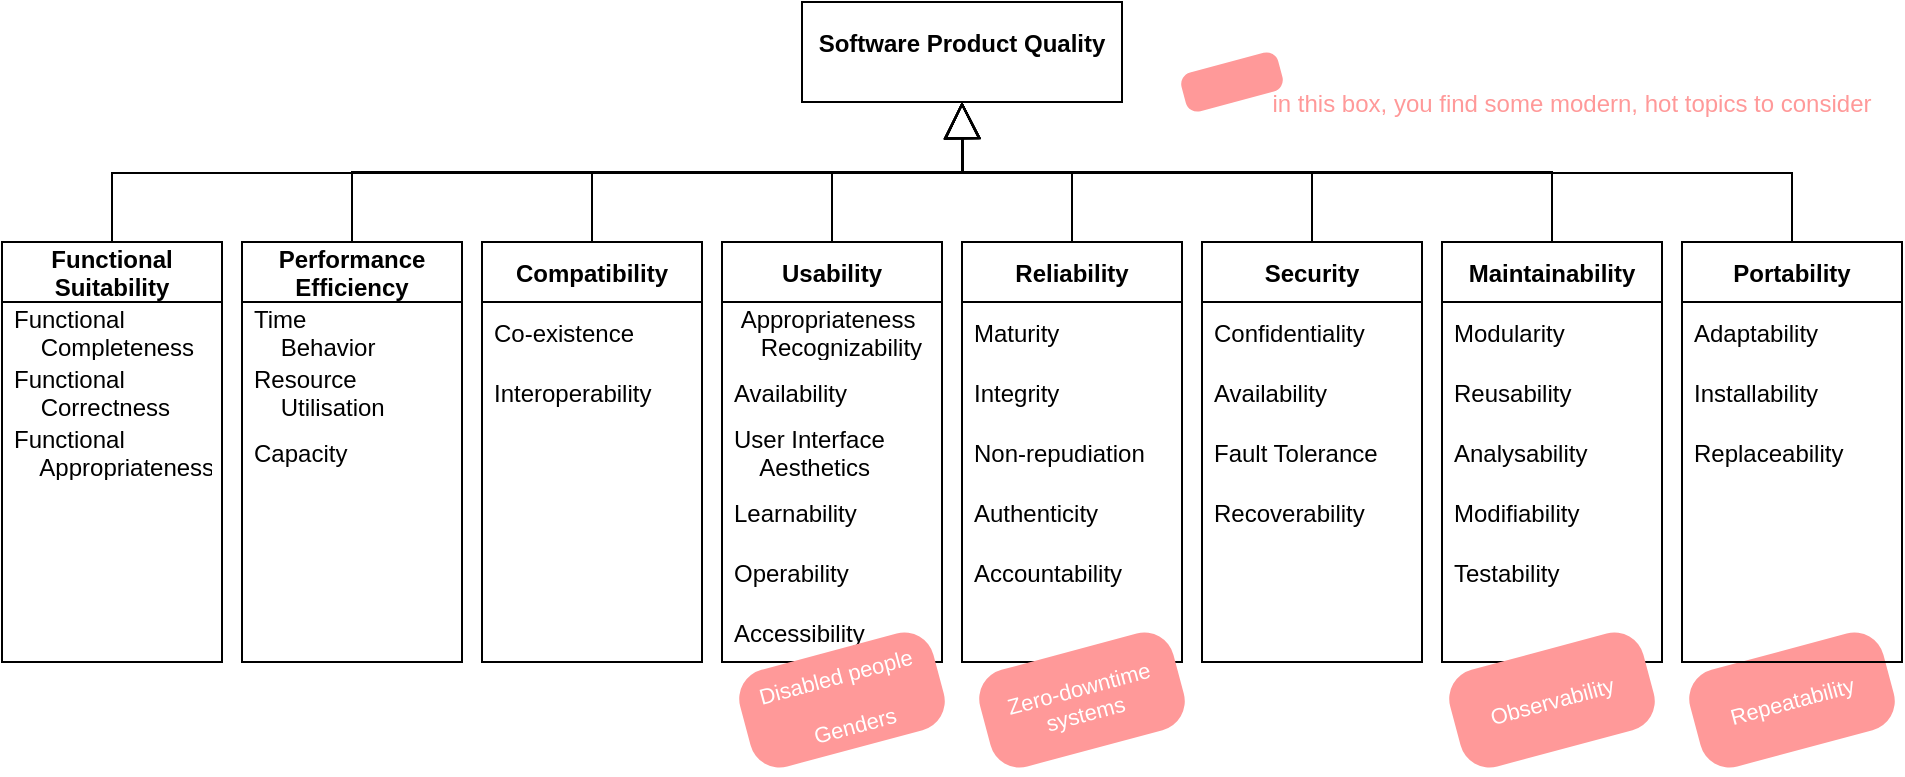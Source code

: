 <mxfile version="20.2.6" type="device"><diagram id="czvxAb2iKpPtE8EkLGl7" name="Seite-1"><mxGraphModel dx="946" dy="551" grid="1" gridSize="10" guides="1" tooltips="1" connect="1" arrows="1" fold="1" page="1" pageScale="1" pageWidth="1169" pageHeight="827" math="0" shadow="0"><root><mxCell id="0"/><mxCell id="1" parent="0"/><mxCell id="L7OUzsxzNEVT8pOXIUQ5-13" value="&#10;Software Product Quality" style="verticalAlign=top;align=center;overflow=fill;fontSize=12;fontFamily=Helvetica;fontStyle=1" parent="1" vertex="1"><mxGeometry x="440" y="40" width="160" height="50" as="geometry"/></mxCell><mxCell id="gGhPqQ-JlkbUOsqNvGfJ-32" value="Repeatability" style="rounded=1;fontSize=11;fillColor=#FF9999;strokeColor=none;fontColor=#FFFFFF;verticalAlign=middle;rotation=-15;arcSize=30;" parent="1" vertex="1"><mxGeometry x="885" y="364" width="100" height="50" as="geometry"/></mxCell><mxCell id="9X4l0IQlaEuJvsT15UHs-3" value="&#10;Functional&#10;Suitability&#10; " style="swimlane;fontStyle=1;childLayout=stackLayout;horizontal=1;startSize=30;horizontalStack=0;resizeParent=1;resizeParentMax=0;resizeLast=0;collapsible=1;marginBottom=0;fillColor=default;html=0;" vertex="1" parent="1"><mxGeometry x="40" y="160" width="110" height="210" as="geometry"><mxRectangle x="40" y="160" width="100" height="70" as="alternateBounds"/></mxGeometry></mxCell><mxCell id="9X4l0IQlaEuJvsT15UHs-4" value="Functional&#10;    Completeness" style="text;strokeColor=none;fillColor=none;align=left;verticalAlign=middle;spacingLeft=4;spacingRight=4;overflow=hidden;points=[[0,0.5],[1,0.5]];portConstraint=eastwest;rotatable=0;html=0;fontStyle=0" vertex="1" parent="9X4l0IQlaEuJvsT15UHs-3"><mxGeometry y="30" width="110" height="30" as="geometry"/></mxCell><mxCell id="9X4l0IQlaEuJvsT15UHs-5" value="Functional&#10;    Correctness" style="text;strokeColor=none;fillColor=none;align=left;verticalAlign=middle;spacingLeft=4;spacingRight=4;overflow=hidden;points=[[0,0.5],[1,0.5]];portConstraint=eastwest;rotatable=0;html=0;" vertex="1" parent="9X4l0IQlaEuJvsT15UHs-3"><mxGeometry y="60" width="110" height="30" as="geometry"/></mxCell><mxCell id="9X4l0IQlaEuJvsT15UHs-6" value="Functional&#10;    Appropriateness" style="text;strokeColor=none;fillColor=none;align=left;verticalAlign=middle;spacingLeft=4;spacingRight=4;overflow=hidden;points=[[0,0.5],[1,0.5]];portConstraint=eastwest;rotatable=0;html=0;" vertex="1" parent="9X4l0IQlaEuJvsT15UHs-3"><mxGeometry y="90" width="110" height="30" as="geometry"/></mxCell><mxCell id="9X4l0IQlaEuJvsT15UHs-10" style="text;strokeColor=none;fillColor=none;align=left;verticalAlign=middle;spacingLeft=4;spacingRight=4;overflow=hidden;points=[[0,0.5],[1,0.5]];portConstraint=eastwest;rotatable=0;html=0;" vertex="1" parent="9X4l0IQlaEuJvsT15UHs-3"><mxGeometry y="120" width="110" height="30" as="geometry"/></mxCell><mxCell id="9X4l0IQlaEuJvsT15UHs-9" style="text;strokeColor=none;fillColor=none;align=left;verticalAlign=middle;spacingLeft=4;spacingRight=4;overflow=hidden;points=[[0,0.5],[1,0.5]];portConstraint=eastwest;rotatable=0;html=0;" vertex="1" parent="9X4l0IQlaEuJvsT15UHs-3"><mxGeometry y="150" width="110" height="30" as="geometry"/></mxCell><mxCell id="9X4l0IQlaEuJvsT15UHs-8" style="text;strokeColor=none;fillColor=none;align=left;verticalAlign=middle;spacingLeft=4;spacingRight=4;overflow=hidden;points=[[0,0.5],[1,0.5]];portConstraint=eastwest;rotatable=0;html=0;" vertex="1" parent="9X4l0IQlaEuJvsT15UHs-3"><mxGeometry y="180" width="110" height="30" as="geometry"/></mxCell><mxCell id="9X4l0IQlaEuJvsT15UHs-11" value="&#10;Performance&#10;Efficiency&#10; " style="swimlane;fontStyle=1;childLayout=stackLayout;horizontal=1;startSize=30;horizontalStack=0;resizeParent=1;resizeParentMax=0;resizeLast=0;collapsible=1;marginBottom=0;fillColor=default;html=0;" vertex="1" parent="1"><mxGeometry x="160" y="160" width="110" height="210" as="geometry"><mxRectangle x="40" y="160" width="100" height="70" as="alternateBounds"/></mxGeometry></mxCell><mxCell id="9X4l0IQlaEuJvsT15UHs-12" value="Time&#10;    Behavior" style="text;strokeColor=none;fillColor=none;align=left;verticalAlign=middle;spacingLeft=4;spacingRight=4;overflow=hidden;points=[[0,0.5],[1,0.5]];portConstraint=eastwest;rotatable=0;html=0;fontStyle=0" vertex="1" parent="9X4l0IQlaEuJvsT15UHs-11"><mxGeometry y="30" width="110" height="30" as="geometry"/></mxCell><mxCell id="9X4l0IQlaEuJvsT15UHs-13" value="Resource&#10;    Utilisation" style="text;strokeColor=none;fillColor=none;align=left;verticalAlign=middle;spacingLeft=4;spacingRight=4;overflow=hidden;points=[[0,0.5],[1,0.5]];portConstraint=eastwest;rotatable=0;html=0;" vertex="1" parent="9X4l0IQlaEuJvsT15UHs-11"><mxGeometry y="60" width="110" height="30" as="geometry"/></mxCell><mxCell id="9X4l0IQlaEuJvsT15UHs-14" value="Capacity " style="text;strokeColor=none;fillColor=none;align=left;verticalAlign=middle;spacingLeft=4;spacingRight=4;overflow=hidden;points=[[0,0.5],[1,0.5]];portConstraint=eastwest;rotatable=0;html=0;" vertex="1" parent="9X4l0IQlaEuJvsT15UHs-11"><mxGeometry y="90" width="110" height="30" as="geometry"/></mxCell><mxCell id="9X4l0IQlaEuJvsT15UHs-15" style="text;strokeColor=none;fillColor=none;align=left;verticalAlign=middle;spacingLeft=4;spacingRight=4;overflow=hidden;points=[[0,0.5],[1,0.5]];portConstraint=eastwest;rotatable=0;html=0;" vertex="1" parent="9X4l0IQlaEuJvsT15UHs-11"><mxGeometry y="120" width="110" height="30" as="geometry"/></mxCell><mxCell id="9X4l0IQlaEuJvsT15UHs-16" style="text;strokeColor=none;fillColor=none;align=left;verticalAlign=middle;spacingLeft=4;spacingRight=4;overflow=hidden;points=[[0,0.5],[1,0.5]];portConstraint=eastwest;rotatable=0;html=0;" vertex="1" parent="9X4l0IQlaEuJvsT15UHs-11"><mxGeometry y="150" width="110" height="30" as="geometry"/></mxCell><mxCell id="9X4l0IQlaEuJvsT15UHs-17" style="text;strokeColor=none;fillColor=none;align=left;verticalAlign=middle;spacingLeft=4;spacingRight=4;overflow=hidden;points=[[0,0.5],[1,0.5]];portConstraint=eastwest;rotatable=0;html=0;" vertex="1" parent="9X4l0IQlaEuJvsT15UHs-11"><mxGeometry y="180" width="110" height="30" as="geometry"/></mxCell><mxCell id="9X4l0IQlaEuJvsT15UHs-18" value="Compatibility" style="swimlane;fontStyle=1;childLayout=stackLayout;horizontal=1;startSize=30;horizontalStack=0;resizeParent=1;resizeParentMax=0;resizeLast=0;collapsible=1;marginBottom=0;fillColor=default;html=0;" vertex="1" parent="1"><mxGeometry x="280" y="160" width="110" height="210" as="geometry"><mxRectangle x="40" y="160" width="100" height="70" as="alternateBounds"/></mxGeometry></mxCell><mxCell id="9X4l0IQlaEuJvsT15UHs-19" value="Co-existence" style="text;strokeColor=none;fillColor=none;align=left;verticalAlign=middle;spacingLeft=4;spacingRight=4;overflow=hidden;points=[[0,0.5],[1,0.5]];portConstraint=eastwest;rotatable=0;html=0;fontStyle=0" vertex="1" parent="9X4l0IQlaEuJvsT15UHs-18"><mxGeometry y="30" width="110" height="30" as="geometry"/></mxCell><mxCell id="9X4l0IQlaEuJvsT15UHs-20" value="Interoperability" style="text;strokeColor=none;fillColor=none;align=left;verticalAlign=middle;spacingLeft=4;spacingRight=4;overflow=hidden;points=[[0,0.5],[1,0.5]];portConstraint=eastwest;rotatable=0;html=0;" vertex="1" parent="9X4l0IQlaEuJvsT15UHs-18"><mxGeometry y="60" width="110" height="30" as="geometry"/></mxCell><mxCell id="9X4l0IQlaEuJvsT15UHs-22" style="text;strokeColor=none;fillColor=none;align=left;verticalAlign=middle;spacingLeft=4;spacingRight=4;overflow=hidden;points=[[0,0.5],[1,0.5]];portConstraint=eastwest;rotatable=0;html=0;" vertex="1" parent="9X4l0IQlaEuJvsT15UHs-18"><mxGeometry y="90" width="110" height="30" as="geometry"/></mxCell><mxCell id="9X4l0IQlaEuJvsT15UHs-23" style="text;strokeColor=none;fillColor=none;align=left;verticalAlign=middle;spacingLeft=4;spacingRight=4;overflow=hidden;points=[[0,0.5],[1,0.5]];portConstraint=eastwest;rotatable=0;html=0;" vertex="1" parent="9X4l0IQlaEuJvsT15UHs-18"><mxGeometry y="120" width="110" height="30" as="geometry"/></mxCell><mxCell id="9X4l0IQlaEuJvsT15UHs-24" style="text;strokeColor=none;fillColor=none;align=left;verticalAlign=middle;spacingLeft=4;spacingRight=4;overflow=hidden;points=[[0,0.5],[1,0.5]];portConstraint=eastwest;rotatable=0;html=0;" vertex="1" parent="9X4l0IQlaEuJvsT15UHs-18"><mxGeometry y="150" width="110" height="30" as="geometry"/></mxCell><mxCell id="9X4l0IQlaEuJvsT15UHs-25" style="text;strokeColor=none;fillColor=none;align=left;verticalAlign=middle;spacingLeft=4;spacingRight=4;overflow=hidden;points=[[0,0.5],[1,0.5]];portConstraint=eastwest;rotatable=0;html=0;" vertex="1" parent="9X4l0IQlaEuJvsT15UHs-18"><mxGeometry y="180" width="110" height="30" as="geometry"/></mxCell><mxCell id="9X4l0IQlaEuJvsT15UHs-27" value="Usability" style="swimlane;fontStyle=1;childLayout=stackLayout;horizontal=1;startSize=30;horizontalStack=0;resizeParent=1;resizeParentMax=0;resizeLast=0;collapsible=1;marginBottom=0;fillColor=default;html=0;" vertex="1" parent="1"><mxGeometry x="400" y="160" width="110" height="210" as="geometry"><mxRectangle x="40" y="160" width="100" height="70" as="alternateBounds"/></mxGeometry></mxCell><mxCell id="9X4l0IQlaEuJvsT15UHs-28" value=" Appropriateness&#10;    Recognizability" style="text;strokeColor=none;fillColor=none;align=left;verticalAlign=middle;spacingLeft=4;spacingRight=4;overflow=hidden;points=[[0,0.5],[1,0.5]];portConstraint=eastwest;rotatable=0;html=0;fontStyle=0" vertex="1" parent="9X4l0IQlaEuJvsT15UHs-27"><mxGeometry y="30" width="110" height="30" as="geometry"/></mxCell><mxCell id="9X4l0IQlaEuJvsT15UHs-29" value="Availability" style="text;strokeColor=none;fillColor=none;align=left;verticalAlign=middle;spacingLeft=4;spacingRight=4;overflow=hidden;points=[[0,0.5],[1,0.5]];portConstraint=eastwest;rotatable=0;html=0;" vertex="1" parent="9X4l0IQlaEuJvsT15UHs-27"><mxGeometry y="60" width="110" height="30" as="geometry"/></mxCell><mxCell id="9X4l0IQlaEuJvsT15UHs-30" value="User Interface&#10;    Aesthetics" style="text;strokeColor=none;fillColor=none;align=left;verticalAlign=middle;spacingLeft=4;spacingRight=4;overflow=hidden;points=[[0,0.5],[1,0.5]];portConstraint=eastwest;rotatable=0;html=0;" vertex="1" parent="9X4l0IQlaEuJvsT15UHs-27"><mxGeometry y="90" width="110" height="30" as="geometry"/></mxCell><mxCell id="9X4l0IQlaEuJvsT15UHs-31" value="Learnability" style="text;strokeColor=none;fillColor=none;align=left;verticalAlign=middle;spacingLeft=4;spacingRight=4;overflow=hidden;points=[[0,0.5],[1,0.5]];portConstraint=eastwest;rotatable=0;html=0;" vertex="1" parent="9X4l0IQlaEuJvsT15UHs-27"><mxGeometry y="120" width="110" height="30" as="geometry"/></mxCell><mxCell id="9X4l0IQlaEuJvsT15UHs-32" value="Operability" style="text;strokeColor=none;fillColor=none;align=left;verticalAlign=middle;spacingLeft=4;spacingRight=4;overflow=hidden;points=[[0,0.5],[1,0.5]];portConstraint=eastwest;rotatable=0;html=0;" vertex="1" parent="9X4l0IQlaEuJvsT15UHs-27"><mxGeometry y="150" width="110" height="30" as="geometry"/></mxCell><mxCell id="9X4l0IQlaEuJvsT15UHs-33" value="Accessibility" style="text;strokeColor=none;fillColor=none;align=left;verticalAlign=middle;spacingLeft=4;spacingRight=4;overflow=hidden;points=[[0,0.5],[1,0.5]];portConstraint=eastwest;rotatable=0;html=0;" vertex="1" parent="9X4l0IQlaEuJvsT15UHs-27"><mxGeometry y="180" width="110" height="30" as="geometry"/></mxCell><mxCell id="9X4l0IQlaEuJvsT15UHs-35" value="" style="rounded=1;fontSize=11;fillColor=#FF9999;strokeColor=none;fontColor=#FFFFFF;verticalAlign=top;rotation=-15;arcSize=30;" vertex="1" parent="1"><mxGeometry x="630" y="70" width="50" height="20" as="geometry"/></mxCell><mxCell id="9X4l0IQlaEuJvsT15UHs-36" value="in this box, you find some modern, hot topics to consider" style="text;strokeColor=none;fillColor=none;align=center;verticalAlign=middle;rounded=0;fontColor=#FF9999;" vertex="1" parent="1"><mxGeometry x="660" y="75" width="330" height="30" as="geometry"/></mxCell><mxCell id="9X4l0IQlaEuJvsT15UHs-37" value="Reliability" style="swimlane;fontStyle=1;childLayout=stackLayout;horizontal=1;startSize=30;horizontalStack=0;resizeParent=1;resizeParentMax=0;resizeLast=0;collapsible=1;marginBottom=0;fillColor=default;html=0;" vertex="1" parent="1"><mxGeometry x="520" y="160" width="110" height="210" as="geometry"><mxRectangle x="40" y="160" width="100" height="70" as="alternateBounds"/></mxGeometry></mxCell><mxCell id="9X4l0IQlaEuJvsT15UHs-38" value="Maturity" style="text;strokeColor=none;fillColor=none;align=left;verticalAlign=middle;spacingLeft=4;spacingRight=4;overflow=hidden;points=[[0,0.5],[1,0.5]];portConstraint=eastwest;rotatable=0;html=0;fontStyle=0" vertex="1" parent="9X4l0IQlaEuJvsT15UHs-37"><mxGeometry y="30" width="110" height="30" as="geometry"/></mxCell><mxCell id="9X4l0IQlaEuJvsT15UHs-39" value="Integrity" style="text;strokeColor=none;fillColor=none;align=left;verticalAlign=middle;spacingLeft=4;spacingRight=4;overflow=hidden;points=[[0,0.5],[1,0.5]];portConstraint=eastwest;rotatable=0;html=0;" vertex="1" parent="9X4l0IQlaEuJvsT15UHs-37"><mxGeometry y="60" width="110" height="30" as="geometry"/></mxCell><mxCell id="9X4l0IQlaEuJvsT15UHs-40" value="Non-repudiation" style="text;strokeColor=none;fillColor=none;align=left;verticalAlign=middle;spacingLeft=4;spacingRight=4;overflow=hidden;points=[[0,0.5],[1,0.5]];portConstraint=eastwest;rotatable=0;html=0;" vertex="1" parent="9X4l0IQlaEuJvsT15UHs-37"><mxGeometry y="90" width="110" height="30" as="geometry"/></mxCell><mxCell id="9X4l0IQlaEuJvsT15UHs-41" value="Authenticity" style="text;strokeColor=none;fillColor=none;align=left;verticalAlign=middle;spacingLeft=4;spacingRight=4;overflow=hidden;points=[[0,0.5],[1,0.5]];portConstraint=eastwest;rotatable=0;html=0;" vertex="1" parent="9X4l0IQlaEuJvsT15UHs-37"><mxGeometry y="120" width="110" height="30" as="geometry"/></mxCell><mxCell id="9X4l0IQlaEuJvsT15UHs-45" value="Accountability" style="text;strokeColor=none;fillColor=none;align=left;verticalAlign=middle;spacingLeft=4;spacingRight=4;overflow=hidden;points=[[0,0.5],[1,0.5]];portConstraint=eastwest;rotatable=0;html=0;" vertex="1" parent="9X4l0IQlaEuJvsT15UHs-37"><mxGeometry y="150" width="110" height="30" as="geometry"/></mxCell><mxCell id="9X4l0IQlaEuJvsT15UHs-44" style="text;strokeColor=none;fillColor=none;align=left;verticalAlign=middle;spacingLeft=4;spacingRight=4;overflow=hidden;points=[[0,0.5],[1,0.5]];portConstraint=eastwest;rotatable=0;html=0;" vertex="1" parent="9X4l0IQlaEuJvsT15UHs-37"><mxGeometry y="180" width="110" height="30" as="geometry"/></mxCell><mxCell id="9X4l0IQlaEuJvsT15UHs-46" value="Security" style="swimlane;fontStyle=1;childLayout=stackLayout;horizontal=1;startSize=30;horizontalStack=0;resizeParent=1;resizeParentMax=0;resizeLast=0;collapsible=1;marginBottom=0;fillColor=default;html=0;" vertex="1" parent="1"><mxGeometry x="640" y="160" width="110" height="210" as="geometry"><mxRectangle x="40" y="160" width="100" height="70" as="alternateBounds"/></mxGeometry></mxCell><mxCell id="9X4l0IQlaEuJvsT15UHs-47" value="Confidentiality" style="text;strokeColor=none;fillColor=none;align=left;verticalAlign=middle;spacingLeft=4;spacingRight=4;overflow=hidden;points=[[0,0.5],[1,0.5]];portConstraint=eastwest;rotatable=0;html=0;fontStyle=0" vertex="1" parent="9X4l0IQlaEuJvsT15UHs-46"><mxGeometry y="30" width="110" height="30" as="geometry"/></mxCell><mxCell id="9X4l0IQlaEuJvsT15UHs-48" value="Availability" style="text;strokeColor=none;fillColor=none;align=left;verticalAlign=middle;spacingLeft=4;spacingRight=4;overflow=hidden;points=[[0,0.5],[1,0.5]];portConstraint=eastwest;rotatable=0;html=0;" vertex="1" parent="9X4l0IQlaEuJvsT15UHs-46"><mxGeometry y="60" width="110" height="30" as="geometry"/></mxCell><mxCell id="9X4l0IQlaEuJvsT15UHs-49" value="Fault Tolerance" style="text;strokeColor=none;fillColor=none;align=left;verticalAlign=middle;spacingLeft=4;spacingRight=4;overflow=hidden;points=[[0,0.5],[1,0.5]];portConstraint=eastwest;rotatable=0;html=0;" vertex="1" parent="9X4l0IQlaEuJvsT15UHs-46"><mxGeometry y="90" width="110" height="30" as="geometry"/></mxCell><mxCell id="9X4l0IQlaEuJvsT15UHs-50" value="Recoverability" style="text;strokeColor=none;fillColor=none;align=left;verticalAlign=middle;spacingLeft=4;spacingRight=4;overflow=hidden;points=[[0,0.5],[1,0.5]];portConstraint=eastwest;rotatable=0;html=0;" vertex="1" parent="9X4l0IQlaEuJvsT15UHs-46"><mxGeometry y="120" width="110" height="30" as="geometry"/></mxCell><mxCell id="9X4l0IQlaEuJvsT15UHs-51" style="text;strokeColor=none;fillColor=none;align=left;verticalAlign=middle;spacingLeft=4;spacingRight=4;overflow=hidden;points=[[0,0.5],[1,0.5]];portConstraint=eastwest;rotatable=0;html=0;" vertex="1" parent="9X4l0IQlaEuJvsT15UHs-46"><mxGeometry y="150" width="110" height="30" as="geometry"/></mxCell><mxCell id="9X4l0IQlaEuJvsT15UHs-52" style="text;strokeColor=none;fillColor=none;align=left;verticalAlign=middle;spacingLeft=4;spacingRight=4;overflow=hidden;points=[[0,0.5],[1,0.5]];portConstraint=eastwest;rotatable=0;html=0;" vertex="1" parent="9X4l0IQlaEuJvsT15UHs-46"><mxGeometry y="180" width="110" height="30" as="geometry"/></mxCell><mxCell id="gGhPqQ-JlkbUOsqNvGfJ-29" value="Disabled people&#10;&#10;  Genders" style="rounded=1;fontSize=11;fillColor=#FF9999;strokeColor=none;fontColor=#FFFFFF;verticalAlign=top;rotation=-15;arcSize=30;align=center;" parent="1" vertex="1"><mxGeometry x="410" y="364" width="100" height="50" as="geometry"/></mxCell><mxCell id="gGhPqQ-JlkbUOsqNvGfJ-30" value="Zero-downtime&#10;systems" style="rounded=1;fontSize=11;fillColor=#FF9999;strokeColor=none;fontColor=#FFFFFF;verticalAlign=middle;rotation=-15;arcSize=30;align=center;" parent="1" vertex="1"><mxGeometry x="530" y="364" width="100" height="50" as="geometry"/></mxCell><mxCell id="9X4l0IQlaEuJvsT15UHs-53" value="Maintainability" style="swimlane;fontStyle=1;childLayout=stackLayout;horizontal=1;startSize=30;horizontalStack=0;resizeParent=1;resizeParentMax=0;resizeLast=0;collapsible=1;marginBottom=0;fillColor=default;html=0;" vertex="1" parent="1"><mxGeometry x="760" y="160" width="110" height="210" as="geometry"><mxRectangle x="40" y="160" width="100" height="70" as="alternateBounds"/></mxGeometry></mxCell><mxCell id="9X4l0IQlaEuJvsT15UHs-54" value="Modularity" style="text;strokeColor=none;fillColor=none;align=left;verticalAlign=middle;spacingLeft=4;spacingRight=4;overflow=hidden;points=[[0,0.5],[1,0.5]];portConstraint=eastwest;rotatable=0;html=0;fontStyle=0" vertex="1" parent="9X4l0IQlaEuJvsT15UHs-53"><mxGeometry y="30" width="110" height="30" as="geometry"/></mxCell><mxCell id="9X4l0IQlaEuJvsT15UHs-55" value="Reusability" style="text;strokeColor=none;fillColor=none;align=left;verticalAlign=middle;spacingLeft=4;spacingRight=4;overflow=hidden;points=[[0,0.5],[1,0.5]];portConstraint=eastwest;rotatable=0;html=0;" vertex="1" parent="9X4l0IQlaEuJvsT15UHs-53"><mxGeometry y="60" width="110" height="30" as="geometry"/></mxCell><mxCell id="9X4l0IQlaEuJvsT15UHs-56" value="Analysability" style="text;strokeColor=none;fillColor=none;align=left;verticalAlign=middle;spacingLeft=4;spacingRight=4;overflow=hidden;points=[[0,0.5],[1,0.5]];portConstraint=eastwest;rotatable=0;html=0;" vertex="1" parent="9X4l0IQlaEuJvsT15UHs-53"><mxGeometry y="90" width="110" height="30" as="geometry"/></mxCell><mxCell id="9X4l0IQlaEuJvsT15UHs-57" value="Modifiability" style="text;strokeColor=none;fillColor=none;align=left;verticalAlign=middle;spacingLeft=4;spacingRight=4;overflow=hidden;points=[[0,0.5],[1,0.5]];portConstraint=eastwest;rotatable=0;html=0;" vertex="1" parent="9X4l0IQlaEuJvsT15UHs-53"><mxGeometry y="120" width="110" height="30" as="geometry"/></mxCell><mxCell id="9X4l0IQlaEuJvsT15UHs-58" value="Testability" style="text;strokeColor=none;fillColor=none;align=left;verticalAlign=middle;spacingLeft=4;spacingRight=4;overflow=hidden;points=[[0,0.5],[1,0.5]];portConstraint=eastwest;rotatable=0;html=0;" vertex="1" parent="9X4l0IQlaEuJvsT15UHs-53"><mxGeometry y="150" width="110" height="30" as="geometry"/></mxCell><mxCell id="9X4l0IQlaEuJvsT15UHs-59" style="text;strokeColor=none;fillColor=none;align=left;verticalAlign=middle;spacingLeft=4;spacingRight=4;overflow=hidden;points=[[0,0.5],[1,0.5]];portConstraint=eastwest;rotatable=0;html=0;" vertex="1" parent="9X4l0IQlaEuJvsT15UHs-53"><mxGeometry y="180" width="110" height="30" as="geometry"/></mxCell><mxCell id="gGhPqQ-JlkbUOsqNvGfJ-31" value="Observability" style="rounded=1;fontSize=11;fillColor=#FF9999;strokeColor=none;fontColor=#FFFFFF;verticalAlign=middle;rotation=-15;arcSize=30;" parent="1" vertex="1"><mxGeometry x="765" y="364" width="100" height="50" as="geometry"/></mxCell><mxCell id="9X4l0IQlaEuJvsT15UHs-60" value="Portability" style="swimlane;fontStyle=1;childLayout=stackLayout;horizontal=1;startSize=30;horizontalStack=0;resizeParent=1;resizeParentMax=0;resizeLast=0;collapsible=1;marginBottom=0;fillColor=default;html=0;" vertex="1" parent="1"><mxGeometry x="880" y="160" width="110" height="210" as="geometry"><mxRectangle x="40" y="160" width="100" height="70" as="alternateBounds"/></mxGeometry></mxCell><mxCell id="9X4l0IQlaEuJvsT15UHs-61" value="Adaptability" style="text;strokeColor=none;fillColor=none;align=left;verticalAlign=middle;spacingLeft=4;spacingRight=4;overflow=hidden;points=[[0,0.5],[1,0.5]];portConstraint=eastwest;rotatable=0;html=0;fontStyle=0" vertex="1" parent="9X4l0IQlaEuJvsT15UHs-60"><mxGeometry y="30" width="110" height="30" as="geometry"/></mxCell><mxCell id="9X4l0IQlaEuJvsT15UHs-62" value="Installability" style="text;strokeColor=none;fillColor=none;align=left;verticalAlign=middle;spacingLeft=4;spacingRight=4;overflow=hidden;points=[[0,0.5],[1,0.5]];portConstraint=eastwest;rotatable=0;html=0;" vertex="1" parent="9X4l0IQlaEuJvsT15UHs-60"><mxGeometry y="60" width="110" height="30" as="geometry"/></mxCell><mxCell id="9X4l0IQlaEuJvsT15UHs-63" value="Replaceability" style="text;strokeColor=none;fillColor=none;align=left;verticalAlign=middle;spacingLeft=4;spacingRight=4;overflow=hidden;points=[[0,0.5],[1,0.5]];portConstraint=eastwest;rotatable=0;html=0;" vertex="1" parent="9X4l0IQlaEuJvsT15UHs-60"><mxGeometry y="90" width="110" height="30" as="geometry"/></mxCell><mxCell id="9X4l0IQlaEuJvsT15UHs-66" style="text;strokeColor=none;fillColor=none;align=left;verticalAlign=middle;spacingLeft=4;spacingRight=4;overflow=hidden;points=[[0,0.5],[1,0.5]];portConstraint=eastwest;rotatable=0;html=0;" vertex="1" parent="9X4l0IQlaEuJvsT15UHs-60"><mxGeometry y="120" width="110" height="30" as="geometry"/></mxCell><mxCell id="9X4l0IQlaEuJvsT15UHs-68" style="text;strokeColor=none;fillColor=none;align=left;verticalAlign=middle;spacingLeft=4;spacingRight=4;overflow=hidden;points=[[0,0.5],[1,0.5]];portConstraint=eastwest;rotatable=0;html=0;" vertex="1" parent="9X4l0IQlaEuJvsT15UHs-60"><mxGeometry y="150" width="110" height="30" as="geometry"/></mxCell><mxCell id="9X4l0IQlaEuJvsT15UHs-67" style="text;strokeColor=none;fillColor=none;align=left;verticalAlign=middle;spacingLeft=4;spacingRight=4;overflow=hidden;points=[[0,0.5],[1,0.5]];portConstraint=eastwest;rotatable=0;html=0;" vertex="1" parent="9X4l0IQlaEuJvsT15UHs-60"><mxGeometry y="180" width="110" height="30" as="geometry"/></mxCell><mxCell id="9X4l0IQlaEuJvsT15UHs-69" value="" style="endArrow=block;endSize=16;endFill=0;html=1;rounded=0;fontColor=#FF9999;exitX=0.5;exitY=0;exitDx=0;exitDy=0;entryX=0.5;entryY=1;entryDx=0;entryDy=0;edgeStyle=orthogonalEdgeStyle;" edge="1" parent="1" source="9X4l0IQlaEuJvsT15UHs-37" target="L7OUzsxzNEVT8pOXIUQ5-13"><mxGeometry width="160" relative="1" as="geometry"><mxPoint x="540" y="340" as="sourcePoint"/><mxPoint x="700" y="340" as="targetPoint"/></mxGeometry></mxCell><mxCell id="9X4l0IQlaEuJvsT15UHs-70" value="" style="endArrow=block;endSize=16;endFill=0;html=1;rounded=0;fontColor=#FF9999;exitX=0.5;exitY=0;exitDx=0;exitDy=0;edgeStyle=orthogonalEdgeStyle;" edge="1" parent="1" source="9X4l0IQlaEuJvsT15UHs-3"><mxGeometry width="160" relative="1" as="geometry"><mxPoint x="170" y="130" as="sourcePoint"/><mxPoint x="520" y="90" as="targetPoint"/></mxGeometry></mxCell><mxCell id="9X4l0IQlaEuJvsT15UHs-71" value="" style="endArrow=block;endSize=16;endFill=0;html=1;rounded=0;fontColor=#FF9999;exitX=0.5;exitY=0;exitDx=0;exitDy=0;entryX=0.5;entryY=1;entryDx=0;entryDy=0;edgeStyle=orthogonalEdgeStyle;" edge="1" parent="1" source="9X4l0IQlaEuJvsT15UHs-11" target="L7OUzsxzNEVT8pOXIUQ5-13"><mxGeometry width="160" relative="1" as="geometry"><mxPoint x="595" y="180" as="sourcePoint"/><mxPoint x="540" y="110" as="targetPoint"/></mxGeometry></mxCell><mxCell id="9X4l0IQlaEuJvsT15UHs-72" value="" style="endArrow=block;endSize=16;endFill=0;html=1;rounded=0;fontColor=#FF9999;exitX=0.5;exitY=0;exitDx=0;exitDy=0;edgeStyle=orthogonalEdgeStyle;" edge="1" parent="1" source="9X4l0IQlaEuJvsT15UHs-18"><mxGeometry width="160" relative="1" as="geometry"><mxPoint x="605" y="190" as="sourcePoint"/><mxPoint x="520" y="90" as="targetPoint"/></mxGeometry></mxCell><mxCell id="9X4l0IQlaEuJvsT15UHs-73" value="" style="endArrow=block;endSize=16;endFill=0;html=1;rounded=0;fontColor=#FF9999;exitX=0.5;exitY=0;exitDx=0;exitDy=0;edgeStyle=orthogonalEdgeStyle;" edge="1" parent="1" source="9X4l0IQlaEuJvsT15UHs-27"><mxGeometry width="160" relative="1" as="geometry"><mxPoint x="615" y="200" as="sourcePoint"/><mxPoint x="520" y="90" as="targetPoint"/></mxGeometry></mxCell><mxCell id="9X4l0IQlaEuJvsT15UHs-74" value="" style="endArrow=block;endSize=16;endFill=0;html=1;rounded=0;fontColor=#FF9999;exitX=0.5;exitY=0;exitDx=0;exitDy=0;edgeStyle=orthogonalEdgeStyle;" edge="1" parent="1" source="9X4l0IQlaEuJvsT15UHs-46"><mxGeometry width="160" relative="1" as="geometry"><mxPoint x="625" y="210" as="sourcePoint"/><mxPoint x="520" y="90" as="targetPoint"/></mxGeometry></mxCell><mxCell id="9X4l0IQlaEuJvsT15UHs-75" value="" style="endArrow=block;endSize=16;endFill=0;html=1;rounded=0;fontColor=#FF9999;exitX=0.5;exitY=0;exitDx=0;exitDy=0;entryX=0.5;entryY=1;entryDx=0;entryDy=0;edgeStyle=orthogonalEdgeStyle;" edge="1" parent="1" source="9X4l0IQlaEuJvsT15UHs-53" target="L7OUzsxzNEVT8pOXIUQ5-13"><mxGeometry width="160" relative="1" as="geometry"><mxPoint x="635" y="220" as="sourcePoint"/><mxPoint x="580" y="150" as="targetPoint"/></mxGeometry></mxCell><mxCell id="9X4l0IQlaEuJvsT15UHs-76" value="" style="endArrow=block;endSize=16;endFill=0;html=1;rounded=0;fontColor=#FF9999;exitX=0.5;exitY=0;exitDx=0;exitDy=0;edgeStyle=orthogonalEdgeStyle;" edge="1" parent="1" source="9X4l0IQlaEuJvsT15UHs-60"><mxGeometry width="160" relative="1" as="geometry"><mxPoint x="940" y="160" as="sourcePoint"/><mxPoint x="520" y="90" as="targetPoint"/></mxGeometry></mxCell></root></mxGraphModel></diagram></mxfile>